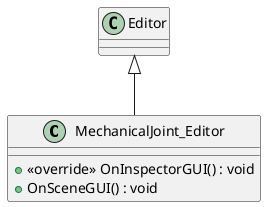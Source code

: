 @startuml
class MechanicalJoint_Editor {
    + <<override>> OnInspectorGUI() : void
    + OnSceneGUI() : void
}
Editor <|-- MechanicalJoint_Editor
@enduml
